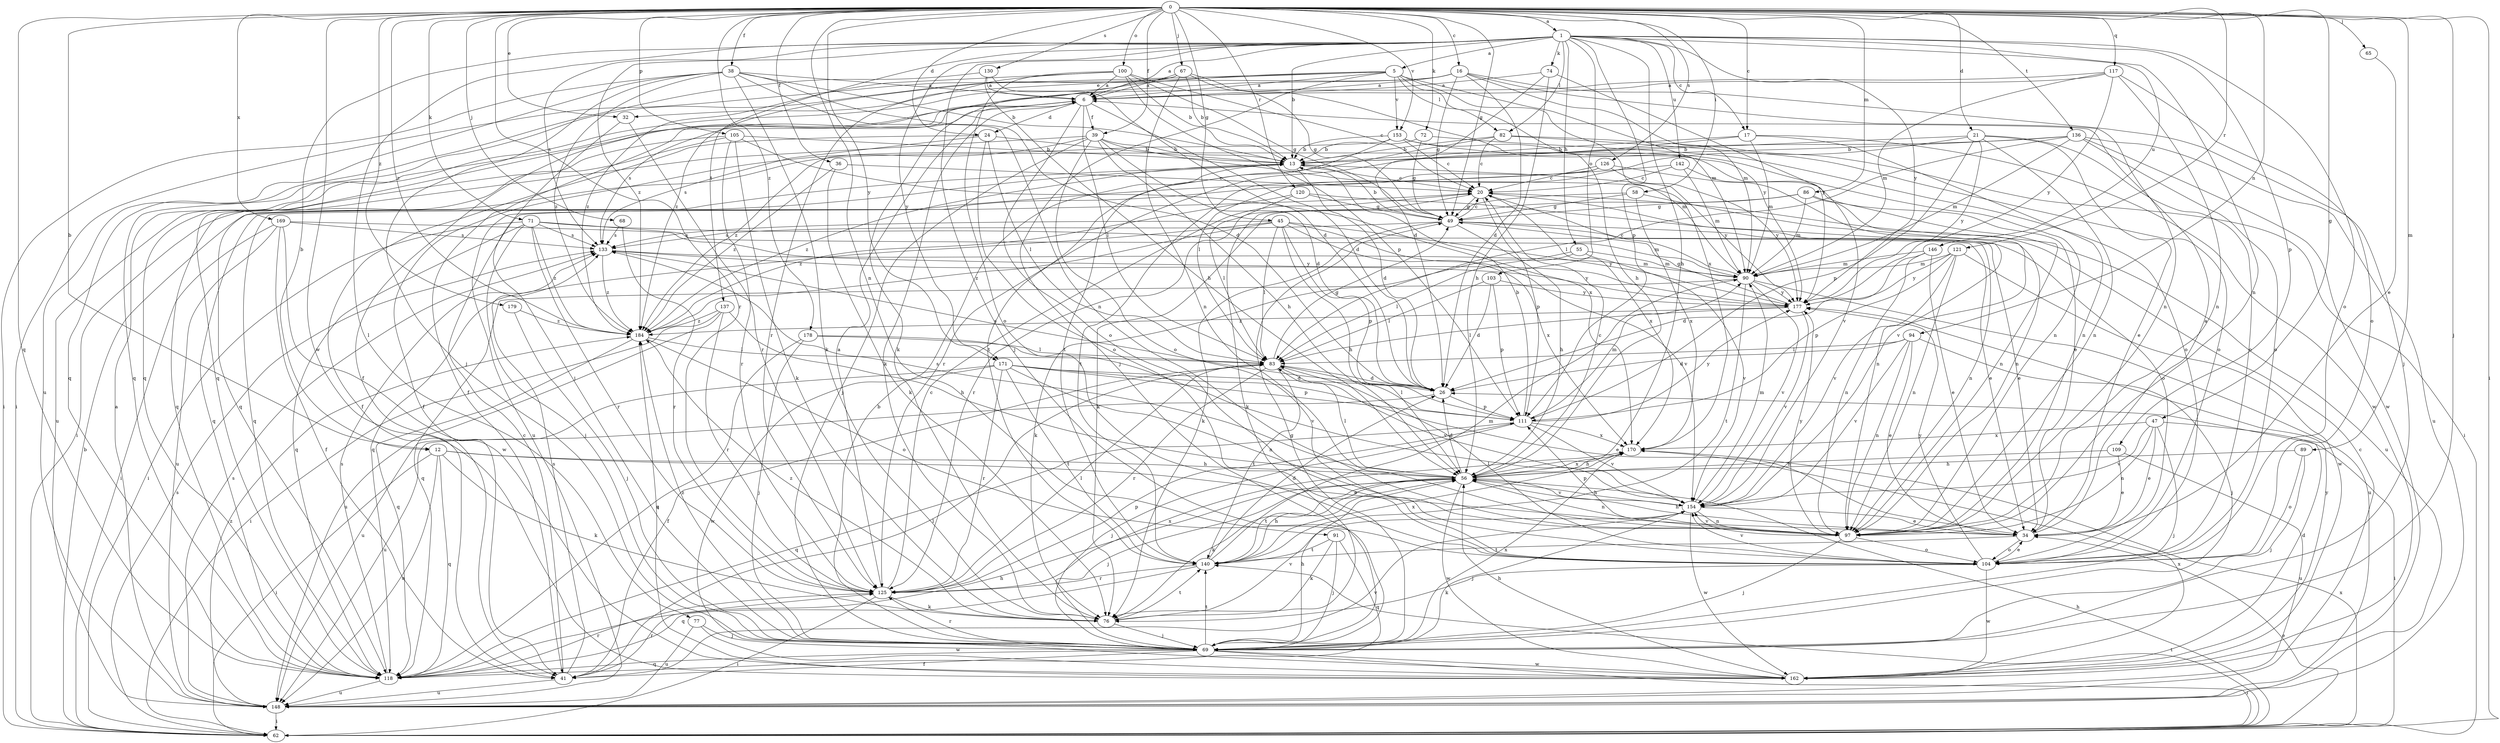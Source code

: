 strict digraph  {
0;
1;
5;
6;
12;
13;
16;
17;
20;
21;
24;
26;
32;
34;
36;
38;
39;
41;
45;
47;
49;
55;
56;
58;
62;
65;
67;
68;
69;
71;
72;
74;
76;
77;
82;
83;
86;
89;
90;
91;
94;
97;
100;
103;
104;
105;
109;
111;
117;
118;
120;
121;
125;
126;
130;
133;
136;
137;
140;
142;
146;
148;
153;
154;
162;
169;
170;
171;
177;
178;
179;
184;
0 -> 1  [label=a];
0 -> 12  [label=b];
0 -> 16  [label=c];
0 -> 17  [label=c];
0 -> 21  [label=d];
0 -> 24  [label=d];
0 -> 32  [label=e];
0 -> 36  [label=f];
0 -> 38  [label=f];
0 -> 39  [label=f];
0 -> 45  [label=g];
0 -> 47  [label=g];
0 -> 49  [label=g];
0 -> 58  [label=i];
0 -> 62  [label=i];
0 -> 65  [label=j];
0 -> 67  [label=j];
0 -> 68  [label=j];
0 -> 69  [label=j];
0 -> 71  [label=k];
0 -> 72  [label=k];
0 -> 86  [label=m];
0 -> 89  [label=m];
0 -> 91  [label=n];
0 -> 94  [label=n];
0 -> 100  [label=o];
0 -> 105  [label=p];
0 -> 117  [label=q];
0 -> 118  [label=q];
0 -> 120  [label=r];
0 -> 121  [label=r];
0 -> 125  [label=r];
0 -> 126  [label=s];
0 -> 130  [label=s];
0 -> 136  [label=t];
0 -> 153  [label=v];
0 -> 162  [label=w];
0 -> 169  [label=x];
0 -> 171  [label=y];
0 -> 178  [label=z];
0 -> 179  [label=z];
0 -> 184  [label=z];
1 -> 5  [label=a];
1 -> 6  [label=a];
1 -> 12  [label=b];
1 -> 13  [label=b];
1 -> 17  [label=c];
1 -> 55  [label=h];
1 -> 56  [label=h];
1 -> 69  [label=j];
1 -> 74  [label=k];
1 -> 77  [label=l];
1 -> 82  [label=l];
1 -> 97  [label=n];
1 -> 103  [label=o];
1 -> 104  [label=o];
1 -> 109  [label=p];
1 -> 111  [label=p];
1 -> 133  [label=s];
1 -> 137  [label=t];
1 -> 142  [label=u];
1 -> 146  [label=u];
1 -> 171  [label=y];
1 -> 177  [label=y];
1 -> 184  [label=z];
5 -> 6  [label=a];
5 -> 32  [label=e];
5 -> 56  [label=h];
5 -> 69  [label=j];
5 -> 76  [label=k];
5 -> 82  [label=l];
5 -> 90  [label=m];
5 -> 118  [label=q];
5 -> 153  [label=v];
5 -> 170  [label=x];
6 -> 24  [label=d];
6 -> 26  [label=d];
6 -> 39  [label=f];
6 -> 41  [label=f];
6 -> 76  [label=k];
6 -> 83  [label=l];
6 -> 104  [label=o];
6 -> 133  [label=s];
12 -> 34  [label=e];
12 -> 56  [label=h];
12 -> 62  [label=i];
12 -> 76  [label=k];
12 -> 118  [label=q];
12 -> 148  [label=u];
13 -> 20  [label=c];
13 -> 26  [label=d];
13 -> 118  [label=q];
13 -> 177  [label=y];
13 -> 184  [label=z];
16 -> 6  [label=a];
16 -> 26  [label=d];
16 -> 41  [label=f];
16 -> 49  [label=g];
16 -> 69  [label=j];
16 -> 90  [label=m];
16 -> 97  [label=n];
16 -> 118  [label=q];
17 -> 13  [label=b];
17 -> 90  [label=m];
17 -> 97  [label=n];
17 -> 125  [label=r];
17 -> 162  [label=w];
20 -> 49  [label=g];
20 -> 97  [label=n];
20 -> 111  [label=p];
20 -> 125  [label=r];
20 -> 170  [label=x];
21 -> 13  [label=b];
21 -> 34  [label=e];
21 -> 83  [label=l];
21 -> 97  [label=n];
21 -> 104  [label=o];
21 -> 111  [label=p];
21 -> 177  [label=y];
24 -> 13  [label=b];
24 -> 41  [label=f];
24 -> 83  [label=l];
24 -> 104  [label=o];
24 -> 133  [label=s];
26 -> 111  [label=p];
26 -> 133  [label=s];
26 -> 148  [label=u];
32 -> 69  [label=j];
32 -> 125  [label=r];
34 -> 6  [label=a];
34 -> 56  [label=h];
34 -> 104  [label=o];
34 -> 140  [label=t];
36 -> 20  [label=c];
36 -> 76  [label=k];
36 -> 184  [label=z];
38 -> 6  [label=a];
38 -> 13  [label=b];
38 -> 26  [label=d];
38 -> 62  [label=i];
38 -> 69  [label=j];
38 -> 76  [label=k];
38 -> 97  [label=n];
38 -> 148  [label=u];
38 -> 184  [label=z];
39 -> 13  [label=b];
39 -> 26  [label=d];
39 -> 41  [label=f];
39 -> 56  [label=h];
39 -> 62  [label=i];
39 -> 69  [label=j];
39 -> 90  [label=m];
39 -> 104  [label=o];
41 -> 20  [label=c];
41 -> 83  [label=l];
41 -> 125  [label=r];
41 -> 133  [label=s];
41 -> 148  [label=u];
41 -> 154  [label=v];
45 -> 56  [label=h];
45 -> 83  [label=l];
45 -> 111  [label=p];
45 -> 118  [label=q];
45 -> 133  [label=s];
45 -> 154  [label=v];
45 -> 170  [label=x];
45 -> 177  [label=y];
45 -> 184  [label=z];
47 -> 34  [label=e];
47 -> 62  [label=i];
47 -> 69  [label=j];
47 -> 97  [label=n];
47 -> 154  [label=v];
47 -> 170  [label=x];
49 -> 13  [label=b];
49 -> 20  [label=c];
49 -> 34  [label=e];
49 -> 56  [label=h];
49 -> 76  [label=k];
49 -> 97  [label=n];
49 -> 133  [label=s];
55 -> 76  [label=k];
55 -> 83  [label=l];
55 -> 90  [label=m];
55 -> 154  [label=v];
56 -> 20  [label=c];
56 -> 26  [label=d];
56 -> 69  [label=j];
56 -> 76  [label=k];
56 -> 83  [label=l];
56 -> 97  [label=n];
56 -> 133  [label=s];
56 -> 140  [label=t];
56 -> 154  [label=v];
56 -> 162  [label=w];
56 -> 170  [label=x];
58 -> 49  [label=g];
58 -> 76  [label=k];
58 -> 97  [label=n];
58 -> 170  [label=x];
62 -> 13  [label=b];
62 -> 34  [label=e];
62 -> 56  [label=h];
62 -> 133  [label=s];
62 -> 140  [label=t];
62 -> 170  [label=x];
65 -> 34  [label=e];
67 -> 6  [label=a];
67 -> 13  [label=b];
67 -> 49  [label=g];
67 -> 62  [label=i];
67 -> 97  [label=n];
67 -> 177  [label=y];
67 -> 184  [label=z];
68 -> 125  [label=r];
68 -> 133  [label=s];
69 -> 13  [label=b];
69 -> 41  [label=f];
69 -> 49  [label=g];
69 -> 56  [label=h];
69 -> 62  [label=i];
69 -> 118  [label=q];
69 -> 125  [label=r];
69 -> 140  [label=t];
69 -> 162  [label=w];
69 -> 170  [label=x];
69 -> 184  [label=z];
71 -> 34  [label=e];
71 -> 62  [label=i];
71 -> 69  [label=j];
71 -> 90  [label=m];
71 -> 118  [label=q];
71 -> 125  [label=r];
71 -> 133  [label=s];
71 -> 184  [label=z];
72 -> 13  [label=b];
72 -> 49  [label=g];
72 -> 104  [label=o];
74 -> 6  [label=a];
74 -> 26  [label=d];
74 -> 56  [label=h];
74 -> 177  [label=y];
76 -> 69  [label=j];
76 -> 140  [label=t];
76 -> 154  [label=v];
76 -> 184  [label=z];
77 -> 69  [label=j];
77 -> 148  [label=u];
77 -> 162  [label=w];
82 -> 13  [label=b];
82 -> 20  [label=c];
82 -> 62  [label=i];
82 -> 104  [label=o];
82 -> 140  [label=t];
83 -> 26  [label=d];
83 -> 41  [label=f];
83 -> 49  [label=g];
83 -> 125  [label=r];
83 -> 140  [label=t];
83 -> 154  [label=v];
86 -> 49  [label=g];
86 -> 76  [label=k];
86 -> 90  [label=m];
86 -> 97  [label=n];
86 -> 148  [label=u];
89 -> 56  [label=h];
89 -> 69  [label=j];
89 -> 104  [label=o];
90 -> 20  [label=c];
90 -> 118  [label=q];
90 -> 140  [label=t];
90 -> 148  [label=u];
90 -> 154  [label=v];
90 -> 177  [label=y];
91 -> 69  [label=j];
91 -> 76  [label=k];
91 -> 118  [label=q];
91 -> 140  [label=t];
94 -> 26  [label=d];
94 -> 34  [label=e];
94 -> 69  [label=j];
94 -> 83  [label=l];
94 -> 97  [label=n];
94 -> 154  [label=v];
97 -> 69  [label=j];
97 -> 104  [label=o];
97 -> 111  [label=p];
97 -> 154  [label=v];
97 -> 177  [label=y];
100 -> 6  [label=a];
100 -> 13  [label=b];
100 -> 20  [label=c];
100 -> 49  [label=g];
100 -> 104  [label=o];
100 -> 111  [label=p];
100 -> 125  [label=r];
100 -> 184  [label=z];
103 -> 26  [label=d];
103 -> 83  [label=l];
103 -> 111  [label=p];
103 -> 177  [label=y];
104 -> 34  [label=e];
104 -> 76  [label=k];
104 -> 83  [label=l];
104 -> 154  [label=v];
104 -> 162  [label=w];
104 -> 177  [label=y];
105 -> 13  [label=b];
105 -> 76  [label=k];
105 -> 118  [label=q];
105 -> 125  [label=r];
105 -> 148  [label=u];
105 -> 170  [label=x];
109 -> 34  [label=e];
109 -> 56  [label=h];
109 -> 148  [label=u];
111 -> 13  [label=b];
111 -> 69  [label=j];
111 -> 83  [label=l];
111 -> 90  [label=m];
111 -> 118  [label=q];
111 -> 154  [label=v];
111 -> 170  [label=x];
111 -> 177  [label=y];
117 -> 6  [label=a];
117 -> 90  [label=m];
117 -> 97  [label=n];
117 -> 104  [label=o];
117 -> 118  [label=q];
117 -> 177  [label=y];
118 -> 56  [label=h];
118 -> 125  [label=r];
118 -> 133  [label=s];
118 -> 148  [label=u];
120 -> 49  [label=g];
120 -> 83  [label=l];
120 -> 104  [label=o];
120 -> 184  [label=z];
121 -> 90  [label=m];
121 -> 97  [label=n];
121 -> 111  [label=p];
121 -> 154  [label=v];
121 -> 162  [label=w];
121 -> 177  [label=y];
125 -> 6  [label=a];
125 -> 20  [label=c];
125 -> 62  [label=i];
125 -> 76  [label=k];
125 -> 83  [label=l];
125 -> 111  [label=p];
125 -> 170  [label=x];
126 -> 20  [label=c];
126 -> 118  [label=q];
126 -> 140  [label=t];
126 -> 154  [label=v];
126 -> 177  [label=y];
130 -> 6  [label=a];
130 -> 26  [label=d];
130 -> 56  [label=h];
130 -> 118  [label=q];
133 -> 90  [label=m];
133 -> 177  [label=y];
133 -> 184  [label=z];
136 -> 13  [label=b];
136 -> 83  [label=l];
136 -> 90  [label=m];
136 -> 104  [label=o];
136 -> 118  [label=q];
136 -> 148  [label=u];
136 -> 162  [label=w];
137 -> 56  [label=h];
137 -> 62  [label=i];
137 -> 125  [label=r];
137 -> 148  [label=u];
137 -> 184  [label=z];
140 -> 26  [label=d];
140 -> 56  [label=h];
140 -> 90  [label=m];
140 -> 118  [label=q];
140 -> 125  [label=r];
140 -> 170  [label=x];
142 -> 20  [label=c];
142 -> 34  [label=e];
142 -> 90  [label=m];
142 -> 148  [label=u];
146 -> 26  [label=d];
146 -> 34  [label=e];
146 -> 90  [label=m];
146 -> 97  [label=n];
148 -> 6  [label=a];
148 -> 20  [label=c];
148 -> 62  [label=i];
148 -> 133  [label=s];
148 -> 184  [label=z];
153 -> 13  [label=b];
153 -> 20  [label=c];
153 -> 97  [label=n];
153 -> 140  [label=t];
153 -> 154  [label=v];
153 -> 184  [label=z];
154 -> 34  [label=e];
154 -> 56  [label=h];
154 -> 69  [label=j];
154 -> 90  [label=m];
154 -> 97  [label=n];
154 -> 162  [label=w];
162 -> 26  [label=d];
162 -> 56  [label=h];
162 -> 170  [label=x];
162 -> 177  [label=y];
162 -> 184  [label=z];
169 -> 41  [label=f];
169 -> 62  [label=i];
169 -> 133  [label=s];
169 -> 148  [label=u];
169 -> 162  [label=w];
169 -> 177  [label=y];
170 -> 56  [label=h];
171 -> 26  [label=d];
171 -> 34  [label=e];
171 -> 97  [label=n];
171 -> 111  [label=p];
171 -> 125  [label=r];
171 -> 140  [label=t];
171 -> 148  [label=u];
171 -> 162  [label=w];
177 -> 49  [label=g];
177 -> 83  [label=l];
177 -> 154  [label=v];
177 -> 184  [label=z];
178 -> 69  [label=j];
178 -> 83  [label=l];
178 -> 118  [label=q];
178 -> 154  [label=v];
179 -> 69  [label=j];
179 -> 184  [label=z];
184 -> 83  [label=l];
184 -> 104  [label=o];
184 -> 118  [label=q];
}
